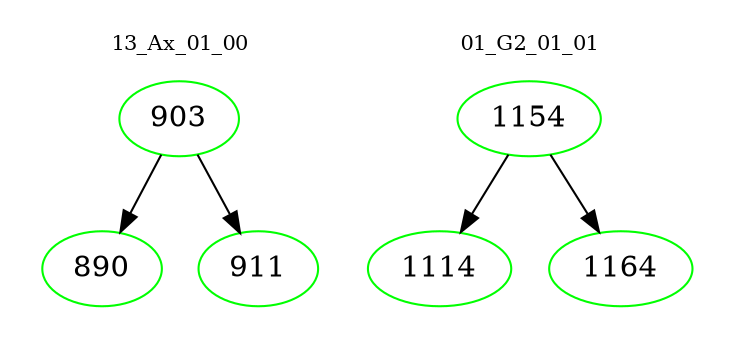 digraph{
subgraph cluster_0 {
color = white
label = "13_Ax_01_00";
fontsize=10;
T0_903 [label="903", color="green"]
T0_903 -> T0_890 [color="black"]
T0_890 [label="890", color="green"]
T0_903 -> T0_911 [color="black"]
T0_911 [label="911", color="green"]
}
subgraph cluster_1 {
color = white
label = "01_G2_01_01";
fontsize=10;
T1_1154 [label="1154", color="green"]
T1_1154 -> T1_1114 [color="black"]
T1_1114 [label="1114", color="green"]
T1_1154 -> T1_1164 [color="black"]
T1_1164 [label="1164", color="green"]
}
}
